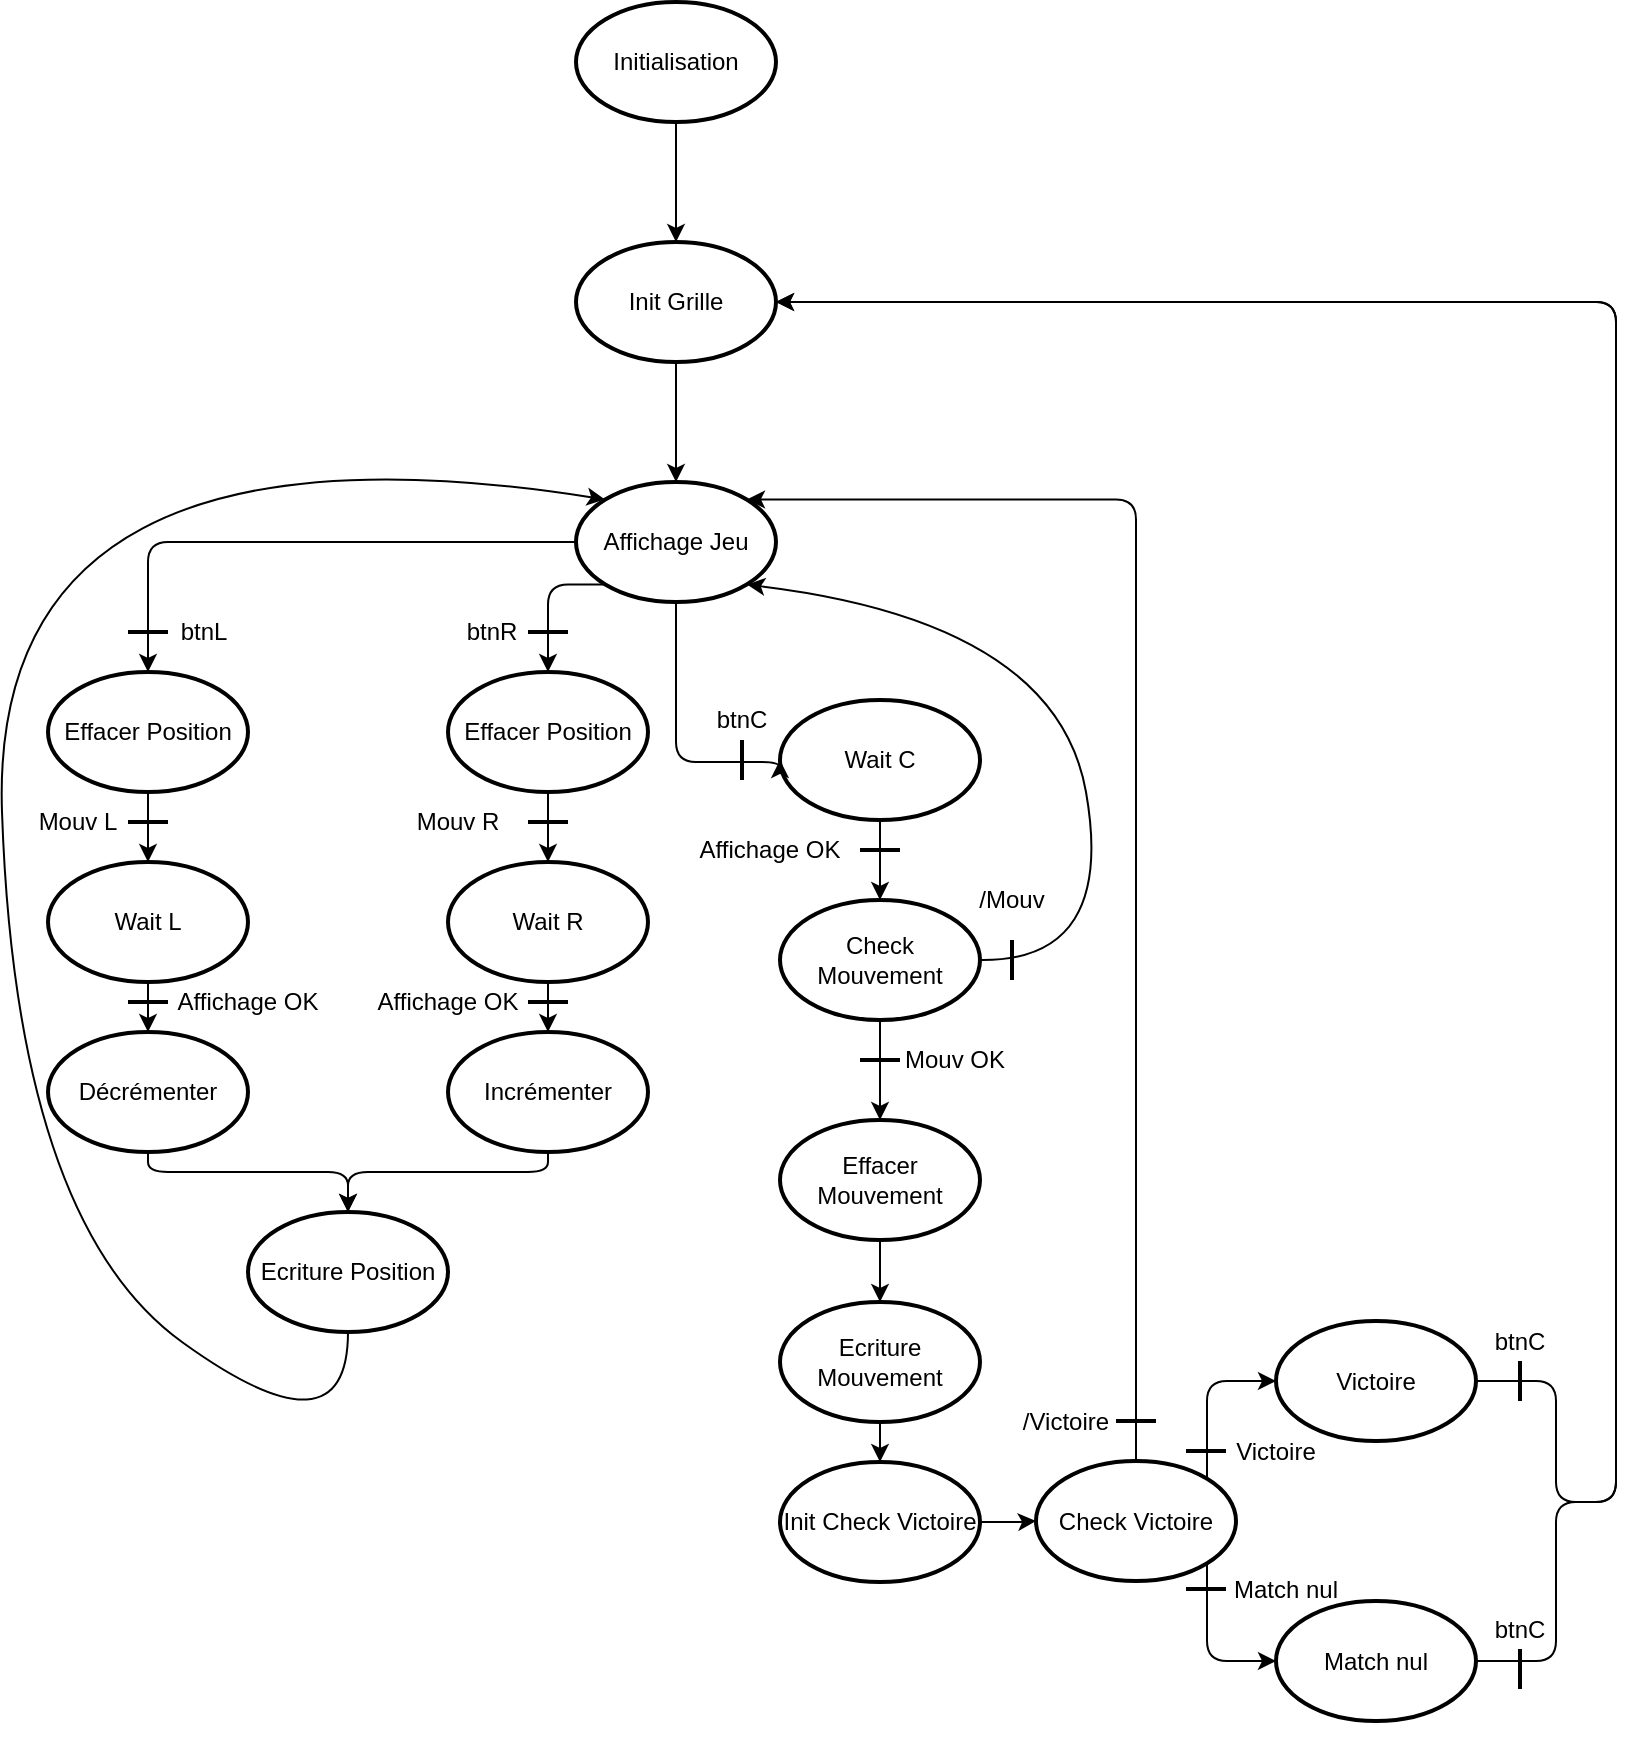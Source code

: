 <mxfile version="14.4.3" type="github">
  <diagram id="5OFIwjwOpZy66Hm72HxT" name="Diagram">
    <mxGraphModel dx="1422" dy="772" grid="1" gridSize="10" guides="1" tooltips="1" connect="1" arrows="1" fold="1" page="1" pageScale="1" pageWidth="827" pageHeight="1169" math="0" shadow="0">
      <root>
        <mxCell id="FxJEeXv54mvQC0yCKcCh-0" />
        <mxCell id="FxJEeXv54mvQC0yCKcCh-1" parent="FxJEeXv54mvQC0yCKcCh-0" />
        <mxCell id="XOij1qBWQ27LOcNDJQRb-13" value="" style="edgeStyle=orthogonalEdgeStyle;rounded=0;orthogonalLoop=1;jettySize=auto;html=1;" parent="FxJEeXv54mvQC0yCKcCh-1" source="XOij1qBWQ27LOcNDJQRb-0" target="XOij1qBWQ27LOcNDJQRb-1" edge="1">
          <mxGeometry relative="1" as="geometry" />
        </mxCell>
        <mxCell id="XOij1qBWQ27LOcNDJQRb-0" value="Initialisation" style="strokeWidth=2;html=1;shape=mxgraph.flowchart.start_2;whiteSpace=wrap;" parent="FxJEeXv54mvQC0yCKcCh-1" vertex="1">
          <mxGeometry x="294" y="70" width="100" height="60" as="geometry" />
        </mxCell>
        <mxCell id="XOij1qBWQ27LOcNDJQRb-14" value="" style="edgeStyle=orthogonalEdgeStyle;rounded=0;orthogonalLoop=1;jettySize=auto;html=1;" parent="FxJEeXv54mvQC0yCKcCh-1" source="XOij1qBWQ27LOcNDJQRb-1" target="XOij1qBWQ27LOcNDJQRb-2" edge="1">
          <mxGeometry relative="1" as="geometry" />
        </mxCell>
        <mxCell id="XOij1qBWQ27LOcNDJQRb-1" value="Init Grille" style="strokeWidth=2;html=1;shape=mxgraph.flowchart.start_2;whiteSpace=wrap;" parent="FxJEeXv54mvQC0yCKcCh-1" vertex="1">
          <mxGeometry x="294" y="190" width="100" height="60" as="geometry" />
        </mxCell>
        <mxCell id="XOij1qBWQ27LOcNDJQRb-2" value="Affichage Jeu" style="strokeWidth=2;html=1;shape=mxgraph.flowchart.start_2;whiteSpace=wrap;" parent="FxJEeXv54mvQC0yCKcCh-1" vertex="1">
          <mxGeometry x="294" y="310" width="100" height="60" as="geometry" />
        </mxCell>
        <mxCell id="XOij1qBWQ27LOcNDJQRb-3" value="Effacer Position" style="strokeWidth=2;html=1;shape=mxgraph.flowchart.start_2;whiteSpace=wrap;" parent="FxJEeXv54mvQC0yCKcCh-1" vertex="1">
          <mxGeometry x="30" y="405" width="100" height="60" as="geometry" />
        </mxCell>
        <mxCell id="XOij1qBWQ27LOcNDJQRb-4" value="Décrémenter" style="strokeWidth=2;html=1;shape=mxgraph.flowchart.start_2;whiteSpace=wrap;" parent="FxJEeXv54mvQC0yCKcCh-1" vertex="1">
          <mxGeometry x="30" y="585" width="100" height="60" as="geometry" />
        </mxCell>
        <mxCell id="XOij1qBWQ27LOcNDJQRb-6" value="Incrémenter" style="strokeWidth=2;html=1;shape=mxgraph.flowchart.start_2;whiteSpace=wrap;" parent="FxJEeXv54mvQC0yCKcCh-1" vertex="1">
          <mxGeometry x="230" y="585" width="100" height="60" as="geometry" />
        </mxCell>
        <mxCell id="XOij1qBWQ27LOcNDJQRb-7" value="Ecriture Position" style="strokeWidth=2;html=1;shape=mxgraph.flowchart.start_2;whiteSpace=wrap;" parent="FxJEeXv54mvQC0yCKcCh-1" vertex="1">
          <mxGeometry x="130" y="675" width="100" height="60" as="geometry" />
        </mxCell>
        <mxCell id="XOij1qBWQ27LOcNDJQRb-8" value="Check Mouvement" style="strokeWidth=2;html=1;shape=mxgraph.flowchart.start_2;whiteSpace=wrap;" parent="FxJEeXv54mvQC0yCKcCh-1" vertex="1">
          <mxGeometry x="396" y="519" width="100" height="60" as="geometry" />
        </mxCell>
        <mxCell id="3cJXaTfsFu-5jRHzpkVC-48" value="" style="edgeStyle=orthogonalEdgeStyle;rounded=0;orthogonalLoop=1;jettySize=auto;html=1;" edge="1" parent="FxJEeXv54mvQC0yCKcCh-1" source="XOij1qBWQ27LOcNDJQRb-9" target="3cJXaTfsFu-5jRHzpkVC-47">
          <mxGeometry relative="1" as="geometry" />
        </mxCell>
        <mxCell id="XOij1qBWQ27LOcNDJQRb-9" value="Ecriture Mouvement" style="strokeWidth=2;html=1;shape=mxgraph.flowchart.start_2;whiteSpace=wrap;" parent="FxJEeXv54mvQC0yCKcCh-1" vertex="1">
          <mxGeometry x="396" y="720" width="100" height="60" as="geometry" />
        </mxCell>
        <mxCell id="XOij1qBWQ27LOcNDJQRb-10" value="Check Victoire" style="strokeWidth=2;html=1;shape=mxgraph.flowchart.start_2;whiteSpace=wrap;" parent="FxJEeXv54mvQC0yCKcCh-1" vertex="1">
          <mxGeometry x="524" y="799.5" width="100" height="60" as="geometry" />
        </mxCell>
        <mxCell id="XOij1qBWQ27LOcNDJQRb-11" value="Victoire" style="strokeWidth=2;html=1;shape=mxgraph.flowchart.start_2;whiteSpace=wrap;" parent="FxJEeXv54mvQC0yCKcCh-1" vertex="1">
          <mxGeometry x="644" y="729.5" width="100" height="60" as="geometry" />
        </mxCell>
        <mxCell id="XOij1qBWQ27LOcNDJQRb-20" value="" style="edgeStyle=segmentEdgeStyle;endArrow=classic;html=1;exitX=0.5;exitY=1;exitDx=0;exitDy=0;exitPerimeter=0;entryX=0.5;entryY=0;entryDx=0;entryDy=0;entryPerimeter=0;" parent="FxJEeXv54mvQC0yCKcCh-1" source="XOij1qBWQ27LOcNDJQRb-6" target="XOij1qBWQ27LOcNDJQRb-7" edge="1">
          <mxGeometry width="50" height="50" relative="1" as="geometry">
            <mxPoint x="240" y="545" as="sourcePoint" />
            <mxPoint x="290" y="595" as="targetPoint" />
            <Array as="points">
              <mxPoint x="280" y="655" />
              <mxPoint x="180" y="655" />
            </Array>
          </mxGeometry>
        </mxCell>
        <mxCell id="XOij1qBWQ27LOcNDJQRb-21" value="" style="edgeStyle=segmentEdgeStyle;endArrow=classic;html=1;exitX=0.5;exitY=1;exitDx=0;exitDy=0;exitPerimeter=0;entryX=0.5;entryY=0;entryDx=0;entryDy=0;entryPerimeter=0;" parent="FxJEeXv54mvQC0yCKcCh-1" source="XOij1qBWQ27LOcNDJQRb-4" target="XOij1qBWQ27LOcNDJQRb-7" edge="1">
          <mxGeometry width="50" height="50" relative="1" as="geometry">
            <mxPoint x="290" y="655" as="sourcePoint" />
            <mxPoint x="190" y="675" as="targetPoint" />
            <Array as="points">
              <mxPoint x="80" y="655" />
              <mxPoint x="180" y="655" />
            </Array>
          </mxGeometry>
        </mxCell>
        <mxCell id="LFS2rzkwwk1ABVOOdTsW-0" value="" style="line;strokeWidth=2;html=1;" parent="FxJEeXv54mvQC0yCKcCh-1" vertex="1">
          <mxGeometry x="70" y="380" width="20" height="10" as="geometry" />
        </mxCell>
        <mxCell id="LFS2rzkwwk1ABVOOdTsW-1" value="btnL" style="text;html=1;strokeColor=none;fillColor=none;align=center;verticalAlign=middle;whiteSpace=wrap;rounded=0;" parent="FxJEeXv54mvQC0yCKcCh-1" vertex="1">
          <mxGeometry x="90" y="375" width="36" height="20" as="geometry" />
        </mxCell>
        <mxCell id="LFS2rzkwwk1ABVOOdTsW-2" value="" style="line;strokeWidth=2;html=1;" parent="FxJEeXv54mvQC0yCKcCh-1" vertex="1">
          <mxGeometry x="270" y="380" width="20" height="10" as="geometry" />
        </mxCell>
        <mxCell id="LFS2rzkwwk1ABVOOdTsW-3" value="Mouv R" style="text;html=1;strokeColor=none;fillColor=none;align=center;verticalAlign=middle;whiteSpace=wrap;rounded=0;" parent="FxJEeXv54mvQC0yCKcCh-1" vertex="1">
          <mxGeometry x="200" y="470" width="70" height="20" as="geometry" />
        </mxCell>
        <mxCell id="LFS2rzkwwk1ABVOOdTsW-4" value="" style="line;strokeWidth=2;html=1;" parent="FxJEeXv54mvQC0yCKcCh-1" vertex="1">
          <mxGeometry x="270" y="475" width="20" height="10" as="geometry" />
        </mxCell>
        <mxCell id="LFS2rzkwwk1ABVOOdTsW-5" value="Mouv L" style="text;html=1;strokeColor=none;fillColor=none;align=center;verticalAlign=middle;whiteSpace=wrap;rounded=0;" parent="FxJEeXv54mvQC0yCKcCh-1" vertex="1">
          <mxGeometry x="10" y="470" width="70" height="20" as="geometry" />
        </mxCell>
        <mxCell id="LFS2rzkwwk1ABVOOdTsW-6" value="" style="line;strokeWidth=2;html=1;" parent="FxJEeXv54mvQC0yCKcCh-1" vertex="1">
          <mxGeometry x="70" y="475" width="20" height="10" as="geometry" />
        </mxCell>
        <mxCell id="LFS2rzkwwk1ABVOOdTsW-7" value="btnC" style="text;html=1;strokeColor=none;fillColor=none;align=center;verticalAlign=middle;whiteSpace=wrap;rounded=0;" parent="FxJEeXv54mvQC0yCKcCh-1" vertex="1">
          <mxGeometry x="362" y="419" width="30" height="20" as="geometry" />
        </mxCell>
        <mxCell id="LFS2rzkwwk1ABVOOdTsW-8" value="" style="line;strokeWidth=2;html=1;rotation=-90;" parent="FxJEeXv54mvQC0yCKcCh-1" vertex="1">
          <mxGeometry x="367" y="444" width="20" height="10" as="geometry" />
        </mxCell>
        <mxCell id="LFS2rzkwwk1ABVOOdTsW-9" value="/Mouv" style="text;html=1;strokeColor=none;fillColor=none;align=center;verticalAlign=middle;whiteSpace=wrap;rounded=0;" parent="FxJEeXv54mvQC0yCKcCh-1" vertex="1">
          <mxGeometry x="492" y="509" width="40" height="20" as="geometry" />
        </mxCell>
        <mxCell id="LFS2rzkwwk1ABVOOdTsW-10" value="" style="line;strokeWidth=2;html=1;rotation=-90;" parent="FxJEeXv54mvQC0yCKcCh-1" vertex="1">
          <mxGeometry x="502" y="544" width="20" height="10" as="geometry" />
        </mxCell>
        <mxCell id="LFS2rzkwwk1ABVOOdTsW-11" value="Mouv OK" style="text;html=1;strokeColor=none;fillColor=none;align=center;verticalAlign=middle;whiteSpace=wrap;rounded=0;" parent="FxJEeXv54mvQC0yCKcCh-1" vertex="1">
          <mxGeometry x="456" y="589" width="55" height="20" as="geometry" />
        </mxCell>
        <mxCell id="LFS2rzkwwk1ABVOOdTsW-12" value="" style="line;strokeWidth=2;html=1;rotation=0;" parent="FxJEeXv54mvQC0yCKcCh-1" vertex="1">
          <mxGeometry x="436" y="594" width="20" height="10" as="geometry" />
        </mxCell>
        <mxCell id="LFS2rzkwwk1ABVOOdTsW-14" value="/Victoire" style="text;html=1;strokeColor=none;fillColor=none;align=center;verticalAlign=middle;whiteSpace=wrap;rounded=0;" parent="FxJEeXv54mvQC0yCKcCh-1" vertex="1">
          <mxGeometry x="514" y="769.5" width="50" height="20" as="geometry" />
        </mxCell>
        <mxCell id="LFS2rzkwwk1ABVOOdTsW-15" value="" style="line;strokeWidth=2;html=1;rotation=-180;" parent="FxJEeXv54mvQC0yCKcCh-1" vertex="1">
          <mxGeometry x="564" y="774.5" width="20" height="10" as="geometry" />
        </mxCell>
        <mxCell id="LFS2rzkwwk1ABVOOdTsW-16" value="Victoire" style="text;html=1;strokeColor=none;fillColor=none;align=center;verticalAlign=middle;whiteSpace=wrap;rounded=0;" parent="FxJEeXv54mvQC0yCKcCh-1" vertex="1">
          <mxGeometry x="619" y="784.5" width="50" height="20" as="geometry" />
        </mxCell>
        <mxCell id="LFS2rzkwwk1ABVOOdTsW-17" value="" style="line;strokeWidth=2;html=1;rotation=0;" parent="FxJEeXv54mvQC0yCKcCh-1" vertex="1">
          <mxGeometry x="599" y="789.5" width="20" height="10" as="geometry" />
        </mxCell>
        <mxCell id="ZkQovS-TSHOP-TYoGp-W-0" value="Match nul" style="strokeWidth=2;html=1;shape=mxgraph.flowchart.start_2;whiteSpace=wrap;" parent="FxJEeXv54mvQC0yCKcCh-1" vertex="1">
          <mxGeometry x="644" y="869.5" width="100" height="60" as="geometry" />
        </mxCell>
        <mxCell id="ZkQovS-TSHOP-TYoGp-W-2" value="Match nul" style="text;html=1;strokeColor=none;fillColor=none;align=center;verticalAlign=middle;whiteSpace=wrap;rounded=0;" parent="FxJEeXv54mvQC0yCKcCh-1" vertex="1">
          <mxGeometry x="619" y="853.5" width="60" height="20" as="geometry" />
        </mxCell>
        <mxCell id="ZkQovS-TSHOP-TYoGp-W-3" value="" style="line;strokeWidth=2;html=1;rotation=0;" parent="FxJEeXv54mvQC0yCKcCh-1" vertex="1">
          <mxGeometry x="599" y="858.5" width="20" height="10" as="geometry" />
        </mxCell>
        <mxCell id="3cJXaTfsFu-5jRHzpkVC-40" value="" style="edgeStyle=orthogonalEdgeStyle;rounded=0;orthogonalLoop=1;jettySize=auto;html=1;" edge="1" parent="FxJEeXv54mvQC0yCKcCh-1" source="0" target="XOij1qBWQ27LOcNDJQRb-9">
          <mxGeometry relative="1" as="geometry" />
        </mxCell>
        <mxCell id="0" value="Effacer Mouvement" style="strokeWidth=2;html=1;shape=mxgraph.flowchart.start_2;whiteSpace=wrap;" parent="FxJEeXv54mvQC0yCKcCh-1" vertex="1">
          <mxGeometry x="396" y="629" width="100" height="60" as="geometry" />
        </mxCell>
        <mxCell id="1" value="" style="edgeStyle=segmentEdgeStyle;endArrow=classic;html=1;exitX=0.5;exitY=1;exitDx=0;exitDy=0;exitPerimeter=0;entryX=0.5;entryY=0;entryDx=0;entryDy=0;entryPerimeter=0;" parent="FxJEeXv54mvQC0yCKcCh-1" source="XOij1qBWQ27LOcNDJQRb-8" target="0" edge="1">
          <mxGeometry width="50" height="50" relative="1" as="geometry">
            <mxPoint x="466" y="699" as="sourcePoint" />
            <mxPoint x="516" y="649" as="targetPoint" />
          </mxGeometry>
        </mxCell>
        <mxCell id="3cJXaTfsFu-5jRHzpkVC-7" value="" style="edgeStyle=orthogonalEdgeStyle;rounded=0;orthogonalLoop=1;jettySize=auto;html=1;" edge="1" parent="FxJEeXv54mvQC0yCKcCh-1" source="3cJXaTfsFu-5jRHzpkVC-5" target="XOij1qBWQ27LOcNDJQRb-4">
          <mxGeometry relative="1" as="geometry" />
        </mxCell>
        <mxCell id="3cJXaTfsFu-5jRHzpkVC-5" value="Wait L" style="strokeWidth=2;html=1;shape=mxgraph.flowchart.start_2;whiteSpace=wrap;" vertex="1" parent="FxJEeXv54mvQC0yCKcCh-1">
          <mxGeometry x="30" y="500" width="100" height="60" as="geometry" />
        </mxCell>
        <mxCell id="3cJXaTfsFu-5jRHzpkVC-8" value="" style="edgeStyle=orthogonalEdgeStyle;rounded=0;orthogonalLoop=1;jettySize=auto;html=1;" edge="1" parent="FxJEeXv54mvQC0yCKcCh-1" source="3cJXaTfsFu-5jRHzpkVC-6" target="XOij1qBWQ27LOcNDJQRb-6">
          <mxGeometry relative="1" as="geometry" />
        </mxCell>
        <mxCell id="3cJXaTfsFu-5jRHzpkVC-6" value="Wait R" style="strokeWidth=2;html=1;shape=mxgraph.flowchart.start_2;whiteSpace=wrap;" vertex="1" parent="FxJEeXv54mvQC0yCKcCh-1">
          <mxGeometry x="230" y="500" width="100" height="60" as="geometry" />
        </mxCell>
        <mxCell id="3cJXaTfsFu-5jRHzpkVC-11" value="Affichage OK" style="text;html=1;strokeColor=none;fillColor=none;align=center;verticalAlign=middle;whiteSpace=wrap;rounded=0;" vertex="1" parent="FxJEeXv54mvQC0yCKcCh-1">
          <mxGeometry x="90" y="560" width="80" height="20" as="geometry" />
        </mxCell>
        <mxCell id="3cJXaTfsFu-5jRHzpkVC-12" value="" style="line;strokeWidth=2;html=1;" vertex="1" parent="FxJEeXv54mvQC0yCKcCh-1">
          <mxGeometry x="70" y="565" width="20" height="10" as="geometry" />
        </mxCell>
        <mxCell id="3cJXaTfsFu-5jRHzpkVC-13" value="Affichage OK" style="text;html=1;strokeColor=none;fillColor=none;align=center;verticalAlign=middle;whiteSpace=wrap;rounded=0;" vertex="1" parent="FxJEeXv54mvQC0yCKcCh-1">
          <mxGeometry x="190" y="560" width="80" height="20" as="geometry" />
        </mxCell>
        <mxCell id="3cJXaTfsFu-5jRHzpkVC-14" value="" style="line;strokeWidth=2;html=1;" vertex="1" parent="FxJEeXv54mvQC0yCKcCh-1">
          <mxGeometry x="270" y="565" width="20" height="10" as="geometry" />
        </mxCell>
        <mxCell id="3cJXaTfsFu-5jRHzpkVC-26" value="" style="edgeStyle=orthogonalEdgeStyle;rounded=0;orthogonalLoop=1;jettySize=auto;html=1;" edge="1" parent="FxJEeXv54mvQC0yCKcCh-1" source="3cJXaTfsFu-5jRHzpkVC-15" target="XOij1qBWQ27LOcNDJQRb-8">
          <mxGeometry relative="1" as="geometry" />
        </mxCell>
        <mxCell id="3cJXaTfsFu-5jRHzpkVC-15" value="Wait C" style="strokeWidth=2;html=1;shape=mxgraph.flowchart.start_2;whiteSpace=wrap;" vertex="1" parent="FxJEeXv54mvQC0yCKcCh-1">
          <mxGeometry x="396" y="419" width="100" height="60" as="geometry" />
        </mxCell>
        <mxCell id="3cJXaTfsFu-5jRHzpkVC-20" value="Affichage OK" style="text;html=1;strokeColor=none;fillColor=none;align=center;verticalAlign=middle;whiteSpace=wrap;rounded=0;" vertex="1" parent="FxJEeXv54mvQC0yCKcCh-1">
          <mxGeometry x="354" y="484" width="74" height="20" as="geometry" />
        </mxCell>
        <mxCell id="3cJXaTfsFu-5jRHzpkVC-21" value="" style="line;strokeWidth=2;html=1;rotation=-180;" vertex="1" parent="FxJEeXv54mvQC0yCKcCh-1">
          <mxGeometry x="436" y="489" width="20" height="10" as="geometry" />
        </mxCell>
        <mxCell id="3cJXaTfsFu-5jRHzpkVC-23" value="" style="curved=1;endArrow=classic;html=1;exitX=0.5;exitY=1;exitDx=0;exitDy=0;exitPerimeter=0;entryX=0.145;entryY=0.145;entryDx=0;entryDy=0;entryPerimeter=0;" edge="1" parent="FxJEeXv54mvQC0yCKcCh-1" source="XOij1qBWQ27LOcNDJQRb-7" target="XOij1qBWQ27LOcNDJQRb-2">
          <mxGeometry width="50" height="50" relative="1" as="geometry">
            <mxPoint x="-321.5" y="815" as="sourcePoint" />
            <mxPoint x="-486" y="163.7" as="targetPoint" />
            <Array as="points">
              <mxPoint x="180" y="800" />
              <mxPoint x="14" y="680" />
              <mxPoint y="270" />
            </Array>
          </mxGeometry>
        </mxCell>
        <mxCell id="3cJXaTfsFu-5jRHzpkVC-25" value="" style="edgeStyle=segmentEdgeStyle;endArrow=classic;html=1;exitX=0.5;exitY=1;exitDx=0;exitDy=0;exitPerimeter=0;entryX=0;entryY=0.5;entryDx=0;entryDy=0;entryPerimeter=0;" edge="1" parent="FxJEeXv54mvQC0yCKcCh-1" source="XOij1qBWQ27LOcNDJQRb-2" target="3cJXaTfsFu-5jRHzpkVC-15">
          <mxGeometry width="50" height="50" relative="1" as="geometry">
            <mxPoint x="318.5" y="371.3" as="sourcePoint" />
            <mxPoint x="224" y="430" as="targetPoint" />
            <Array as="points">
              <mxPoint x="344" y="450" />
            </Array>
          </mxGeometry>
        </mxCell>
        <mxCell id="3cJXaTfsFu-5jRHzpkVC-27" value="" style="curved=1;endArrow=classic;html=1;exitX=1;exitY=0.5;exitDx=0;exitDy=0;exitPerimeter=0;entryX=0.855;entryY=0.855;entryDx=0;entryDy=0;entryPerimeter=0;" edge="1" parent="FxJEeXv54mvQC0yCKcCh-1" source="XOij1qBWQ27LOcNDJQRb-8" target="XOij1qBWQ27LOcNDJQRb-2">
          <mxGeometry width="50" height="50" relative="1" as="geometry">
            <mxPoint x="224" y="745" as="sourcePoint" />
            <mxPoint x="304" y="350" as="targetPoint" />
            <Array as="points">
              <mxPoint x="564" y="550" />
              <mxPoint x="534" y="380" />
            </Array>
          </mxGeometry>
        </mxCell>
        <mxCell id="3cJXaTfsFu-5jRHzpkVC-28" style="edgeStyle=orthogonalEdgeStyle;rounded=0;orthogonalLoop=1;jettySize=auto;html=1;exitX=0.5;exitY=1;exitDx=0;exitDy=0;exitPerimeter=0;" edge="1" parent="FxJEeXv54mvQC0yCKcCh-1" source="ZkQovS-TSHOP-TYoGp-W-0" target="ZkQovS-TSHOP-TYoGp-W-0">
          <mxGeometry relative="1" as="geometry" />
        </mxCell>
        <mxCell id="3cJXaTfsFu-5jRHzpkVC-31" value="" style="edgeStyle=segmentEdgeStyle;endArrow=classic;html=1;exitX=0.855;exitY=0.145;exitDx=0;exitDy=0;exitPerimeter=0;" edge="1" parent="FxJEeXv54mvQC0yCKcCh-1" source="XOij1qBWQ27LOcNDJQRb-10" target="XOij1qBWQ27LOcNDJQRb-11">
          <mxGeometry width="50" height="50" relative="1" as="geometry">
            <mxPoint x="604" y="949.5" as="sourcePoint" />
            <mxPoint x="504" y="979.5" as="targetPoint" />
            <Array as="points">
              <mxPoint x="610" y="759.5" />
            </Array>
          </mxGeometry>
        </mxCell>
        <mxCell id="3cJXaTfsFu-5jRHzpkVC-32" value="" style="edgeStyle=segmentEdgeStyle;endArrow=classic;html=1;exitX=0.855;exitY=0.855;exitDx=0;exitDy=0;exitPerimeter=0;entryX=0;entryY=0.5;entryDx=0;entryDy=0;entryPerimeter=0;" edge="1" parent="FxJEeXv54mvQC0yCKcCh-1" source="XOij1qBWQ27LOcNDJQRb-10" target="ZkQovS-TSHOP-TYoGp-W-0">
          <mxGeometry width="50" height="50" relative="1" as="geometry">
            <mxPoint x="619.5" y="818.2" as="sourcePoint" />
            <mxPoint x="654" y="769.529" as="targetPoint" />
            <Array as="points">
              <mxPoint x="609" y="899.5" />
            </Array>
          </mxGeometry>
        </mxCell>
        <mxCell id="3cJXaTfsFu-5jRHzpkVC-33" value="" style="edgeStyle=segmentEdgeStyle;endArrow=classic;html=1;exitX=0.5;exitY=0;exitDx=0;exitDy=0;exitPerimeter=0;entryX=0.855;entryY=0.145;entryDx=0;entryDy=0;entryPerimeter=0;" edge="1" parent="FxJEeXv54mvQC0yCKcCh-1" source="XOij1qBWQ27LOcNDJQRb-10" target="XOij1qBWQ27LOcNDJQRb-2">
          <mxGeometry width="50" height="50" relative="1" as="geometry">
            <mxPoint x="809.5" y="648.7" as="sourcePoint" />
            <mxPoint x="844" y="600" as="targetPoint" />
            <Array as="points">
              <mxPoint x="574" y="319" />
            </Array>
          </mxGeometry>
        </mxCell>
        <mxCell id="3cJXaTfsFu-5jRHzpkVC-34" value="" style="edgeStyle=segmentEdgeStyle;endArrow=classic;html=1;exitX=1;exitY=0.5;exitDx=0;exitDy=0;exitPerimeter=0;entryX=1;entryY=0.5;entryDx=0;entryDy=0;entryPerimeter=0;" edge="1" parent="FxJEeXv54mvQC0yCKcCh-1" source="XOij1qBWQ27LOcNDJQRb-11" target="XOij1qBWQ27LOcNDJQRb-1">
          <mxGeometry width="50" height="50" relative="1" as="geometry">
            <mxPoint x="774" y="640" as="sourcePoint" />
            <mxPoint x="389.5" y="328.7" as="targetPoint" />
            <Array as="points">
              <mxPoint x="784" y="760" />
              <mxPoint x="784" y="820" />
              <mxPoint x="814" y="820" />
              <mxPoint x="814" y="220" />
            </Array>
          </mxGeometry>
        </mxCell>
        <mxCell id="3cJXaTfsFu-5jRHzpkVC-35" value="" style="edgeStyle=segmentEdgeStyle;endArrow=classic;html=1;exitX=1;exitY=0.5;exitDx=0;exitDy=0;exitPerimeter=0;entryX=1;entryY=0.5;entryDx=0;entryDy=0;entryPerimeter=0;" edge="1" parent="FxJEeXv54mvQC0yCKcCh-1" source="ZkQovS-TSHOP-TYoGp-W-0" target="XOij1qBWQ27LOcNDJQRb-1">
          <mxGeometry width="50" height="50" relative="1" as="geometry">
            <mxPoint x="944" y="600" as="sourcePoint" />
            <mxPoint x="404" y="230" as="targetPoint" />
            <Array as="points">
              <mxPoint x="784" y="900" />
              <mxPoint x="784" y="820" />
              <mxPoint x="814" y="820" />
              <mxPoint x="814" y="220" />
            </Array>
          </mxGeometry>
        </mxCell>
        <mxCell id="3cJXaTfsFu-5jRHzpkVC-36" value="btnC" style="text;html=1;strokeColor=none;fillColor=none;align=center;verticalAlign=middle;whiteSpace=wrap;rounded=0;" vertex="1" parent="FxJEeXv54mvQC0yCKcCh-1">
          <mxGeometry x="751" y="729.5" width="30" height="20" as="geometry" />
        </mxCell>
        <mxCell id="3cJXaTfsFu-5jRHzpkVC-37" value="" style="line;strokeWidth=2;html=1;rotation=-90;" vertex="1" parent="FxJEeXv54mvQC0yCKcCh-1">
          <mxGeometry x="756" y="754.5" width="20" height="10" as="geometry" />
        </mxCell>
        <mxCell id="3cJXaTfsFu-5jRHzpkVC-38" value="btnC" style="text;html=1;strokeColor=none;fillColor=none;align=center;verticalAlign=middle;whiteSpace=wrap;rounded=0;" vertex="1" parent="FxJEeXv54mvQC0yCKcCh-1">
          <mxGeometry x="751" y="873.5" width="30" height="20" as="geometry" />
        </mxCell>
        <mxCell id="3cJXaTfsFu-5jRHzpkVC-39" value="" style="line;strokeWidth=2;html=1;rotation=-90;" vertex="1" parent="FxJEeXv54mvQC0yCKcCh-1">
          <mxGeometry x="756" y="898.5" width="20" height="10" as="geometry" />
        </mxCell>
        <mxCell id="3cJXaTfsFu-5jRHzpkVC-41" value="Effacer Position" style="strokeWidth=2;html=1;shape=mxgraph.flowchart.start_2;whiteSpace=wrap;" vertex="1" parent="FxJEeXv54mvQC0yCKcCh-1">
          <mxGeometry x="230" y="405" width="100" height="60" as="geometry" />
        </mxCell>
        <mxCell id="3cJXaTfsFu-5jRHzpkVC-42" value="" style="edgeStyle=orthogonalEdgeStyle;rounded=0;orthogonalLoop=1;jettySize=auto;html=1;exitX=0.5;exitY=1;exitDx=0;exitDy=0;exitPerimeter=0;" edge="1" parent="FxJEeXv54mvQC0yCKcCh-1" source="3cJXaTfsFu-5jRHzpkVC-41">
          <mxGeometry relative="1" as="geometry">
            <mxPoint x="290" y="570" as="sourcePoint" />
            <mxPoint x="280" y="500" as="targetPoint" />
          </mxGeometry>
        </mxCell>
        <mxCell id="3cJXaTfsFu-5jRHzpkVC-43" value="" style="edgeStyle=orthogonalEdgeStyle;rounded=0;orthogonalLoop=1;jettySize=auto;html=1;exitX=0.5;exitY=1;exitDx=0;exitDy=0;exitPerimeter=0;entryX=0.5;entryY=0;entryDx=0;entryDy=0;entryPerimeter=0;" edge="1" parent="FxJEeXv54mvQC0yCKcCh-1" source="XOij1qBWQ27LOcNDJQRb-3" target="3cJXaTfsFu-5jRHzpkVC-5">
          <mxGeometry relative="1" as="geometry">
            <mxPoint x="290" y="475" as="sourcePoint" />
            <mxPoint x="290" y="510" as="targetPoint" />
          </mxGeometry>
        </mxCell>
        <mxCell id="3cJXaTfsFu-5jRHzpkVC-44" value="" style="edgeStyle=segmentEdgeStyle;endArrow=classic;html=1;exitX=0;exitY=0.5;exitDx=0;exitDy=0;exitPerimeter=0;entryX=0.5;entryY=0;entryDx=0;entryDy=0;entryPerimeter=0;" edge="1" parent="FxJEeXv54mvQC0yCKcCh-1" source="XOij1qBWQ27LOcNDJQRb-2" target="XOij1qBWQ27LOcNDJQRb-3">
          <mxGeometry width="50" height="50" relative="1" as="geometry">
            <mxPoint x="354.0" y="380" as="sourcePoint" />
            <mxPoint x="406" y="459" as="targetPoint" />
            <Array as="points">
              <mxPoint x="80" y="340" />
            </Array>
          </mxGeometry>
        </mxCell>
        <mxCell id="3cJXaTfsFu-5jRHzpkVC-45" value="" style="edgeStyle=segmentEdgeStyle;endArrow=classic;html=1;exitX=0.145;exitY=0.855;exitDx=0;exitDy=0;exitPerimeter=0;entryX=0.5;entryY=0;entryDx=0;entryDy=0;entryPerimeter=0;" edge="1" parent="FxJEeXv54mvQC0yCKcCh-1" source="XOij1qBWQ27LOcNDJQRb-2" target="3cJXaTfsFu-5jRHzpkVC-41">
          <mxGeometry width="50" height="50" relative="1" as="geometry">
            <mxPoint x="304" y="350" as="sourcePoint" />
            <mxPoint x="90" y="415" as="targetPoint" />
            <Array as="points">
              <mxPoint x="280" y="361" />
            </Array>
          </mxGeometry>
        </mxCell>
        <mxCell id="3cJXaTfsFu-5jRHzpkVC-46" value="btnR" style="text;html=1;strokeColor=none;fillColor=none;align=center;verticalAlign=middle;whiteSpace=wrap;rounded=0;" vertex="1" parent="FxJEeXv54mvQC0yCKcCh-1">
          <mxGeometry x="234" y="375" width="36" height="20" as="geometry" />
        </mxCell>
        <mxCell id="3cJXaTfsFu-5jRHzpkVC-49" value="" style="edgeStyle=orthogonalEdgeStyle;rounded=0;orthogonalLoop=1;jettySize=auto;html=1;entryX=0;entryY=0.5;entryDx=0;entryDy=0;entryPerimeter=0;" edge="1" parent="FxJEeXv54mvQC0yCKcCh-1" source="3cJXaTfsFu-5jRHzpkVC-47" target="XOij1qBWQ27LOcNDJQRb-10">
          <mxGeometry relative="1" as="geometry" />
        </mxCell>
        <mxCell id="3cJXaTfsFu-5jRHzpkVC-47" value="Init Check Victoire" style="strokeWidth=2;html=1;shape=mxgraph.flowchart.start_2;whiteSpace=wrap;" vertex="1" parent="FxJEeXv54mvQC0yCKcCh-1">
          <mxGeometry x="396" y="800" width="100" height="60" as="geometry" />
        </mxCell>
      </root>
    </mxGraphModel>
  </diagram>
</mxfile>
